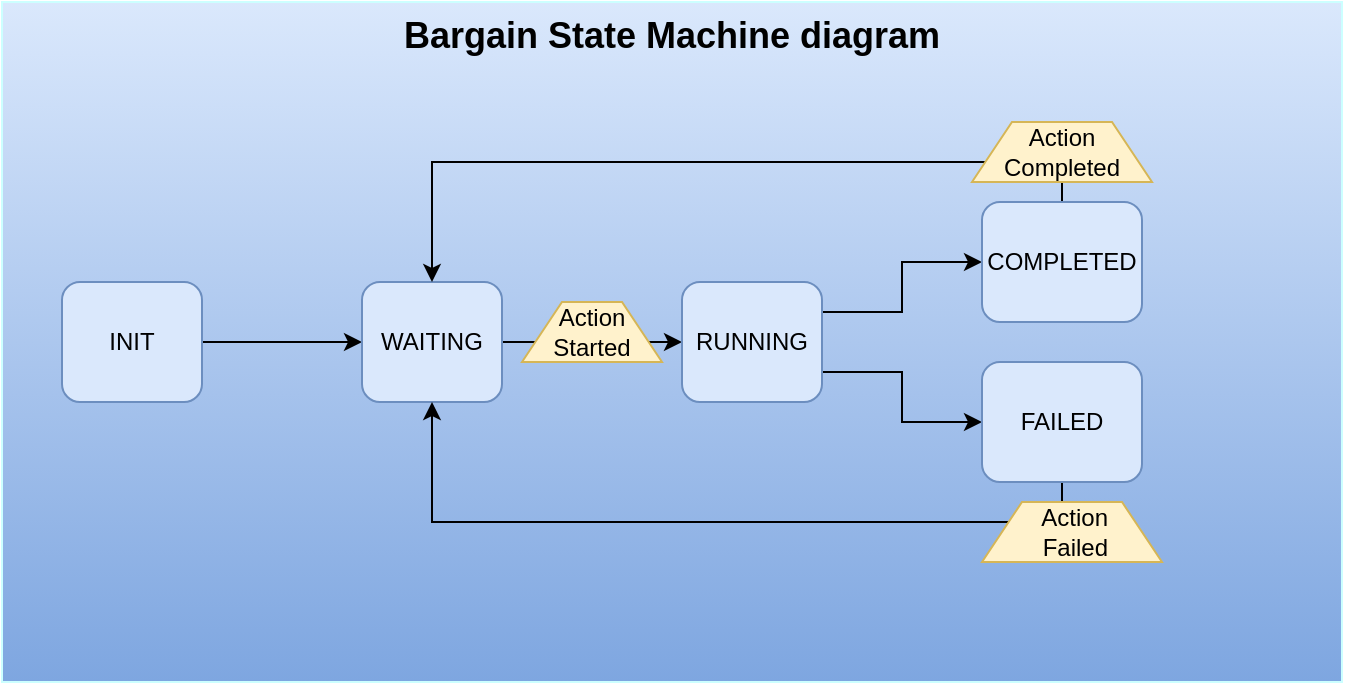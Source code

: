 <mxfile version="14.1.9" type="device"><diagram id="r6MUFFTYfA2SfRDi2yVr" name="Page-1"><mxGraphModel dx="960" dy="588" grid="1" gridSize="10" guides="1" tooltips="1" connect="1" arrows="1" fold="1" page="1" pageScale="1" pageWidth="827" pageHeight="1169" math="0" shadow="0"><root><mxCell id="0"/><mxCell id="1" parent="0"/><mxCell id="yYPHXoCWie2ECzUpJxa1-2" value="&lt;span style=&quot;font-size: 18px&quot;&gt;&lt;b&gt;Bargain State Machine diagram&lt;/b&gt;&lt;/span&gt;" style="rounded=0;whiteSpace=wrap;html=1;verticalAlign=top;fillColor=#dae8fc;gradientColor=#7ea6e0;strokeColor=#CCFFFF;" vertex="1" parent="1"><mxGeometry x="100" y="140" width="670" height="340" as="geometry"/></mxCell><mxCell id="yYPHXoCWie2ECzUpJxa1-8" style="edgeStyle=orthogonalEdgeStyle;rounded=0;orthogonalLoop=1;jettySize=auto;html=1;exitX=1;exitY=0.5;exitDx=0;exitDy=0;entryX=0;entryY=0.5;entryDx=0;entryDy=0;" edge="1" parent="1" source="yYPHXoCWie2ECzUpJxa1-3" target="yYPHXoCWie2ECzUpJxa1-4"><mxGeometry relative="1" as="geometry"/></mxCell><mxCell id="yYPHXoCWie2ECzUpJxa1-3" value="INIT" style="rounded=1;whiteSpace=wrap;html=1;fillColor=#dae8fc;strokeColor=#6c8ebf;" vertex="1" parent="1"><mxGeometry x="130" y="280" width="70" height="60" as="geometry"/></mxCell><mxCell id="yYPHXoCWie2ECzUpJxa1-9" style="edgeStyle=orthogonalEdgeStyle;rounded=0;orthogonalLoop=1;jettySize=auto;html=1;exitX=1;exitY=0.5;exitDx=0;exitDy=0;entryX=0;entryY=0.5;entryDx=0;entryDy=0;" edge="1" parent="1" source="yYPHXoCWie2ECzUpJxa1-4" target="yYPHXoCWie2ECzUpJxa1-5"><mxGeometry relative="1" as="geometry"/></mxCell><mxCell id="yYPHXoCWie2ECzUpJxa1-4" value="WAITING" style="rounded=1;whiteSpace=wrap;html=1;fillColor=#dae8fc;strokeColor=#6c8ebf;" vertex="1" parent="1"><mxGeometry x="280" y="280" width="70" height="60" as="geometry"/></mxCell><mxCell id="yYPHXoCWie2ECzUpJxa1-10" style="edgeStyle=orthogonalEdgeStyle;rounded=0;orthogonalLoop=1;jettySize=auto;html=1;exitX=1;exitY=0.25;exitDx=0;exitDy=0;entryX=0;entryY=0.5;entryDx=0;entryDy=0;" edge="1" parent="1" source="yYPHXoCWie2ECzUpJxa1-5" target="yYPHXoCWie2ECzUpJxa1-6"><mxGeometry relative="1" as="geometry"/></mxCell><mxCell id="yYPHXoCWie2ECzUpJxa1-11" style="edgeStyle=orthogonalEdgeStyle;rounded=0;orthogonalLoop=1;jettySize=auto;html=1;exitX=1;exitY=0.75;exitDx=0;exitDy=0;entryX=0;entryY=0.5;entryDx=0;entryDy=0;" edge="1" parent="1" source="yYPHXoCWie2ECzUpJxa1-5" target="yYPHXoCWie2ECzUpJxa1-7"><mxGeometry relative="1" as="geometry"/></mxCell><mxCell id="yYPHXoCWie2ECzUpJxa1-5" value="RUNNING" style="rounded=1;whiteSpace=wrap;html=1;fillColor=#dae8fc;strokeColor=#6c8ebf;" vertex="1" parent="1"><mxGeometry x="440" y="280" width="70" height="60" as="geometry"/></mxCell><mxCell id="yYPHXoCWie2ECzUpJxa1-13" style="edgeStyle=orthogonalEdgeStyle;rounded=0;orthogonalLoop=1;jettySize=auto;html=1;exitX=0.5;exitY=0;exitDx=0;exitDy=0;entryX=0.5;entryY=0;entryDx=0;entryDy=0;" edge="1" parent="1" source="yYPHXoCWie2ECzUpJxa1-6" target="yYPHXoCWie2ECzUpJxa1-4"><mxGeometry relative="1" as="geometry"/></mxCell><mxCell id="yYPHXoCWie2ECzUpJxa1-6" value="COMPLETED" style="rounded=1;whiteSpace=wrap;html=1;fillColor=#dae8fc;strokeColor=#6c8ebf;" vertex="1" parent="1"><mxGeometry x="590" y="240" width="80" height="60" as="geometry"/></mxCell><mxCell id="yYPHXoCWie2ECzUpJxa1-12" style="edgeStyle=orthogonalEdgeStyle;rounded=0;orthogonalLoop=1;jettySize=auto;html=1;exitX=0.5;exitY=1;exitDx=0;exitDy=0;entryX=0.5;entryY=1;entryDx=0;entryDy=0;" edge="1" parent="1" source="yYPHXoCWie2ECzUpJxa1-7" target="yYPHXoCWie2ECzUpJxa1-4"><mxGeometry relative="1" as="geometry"/></mxCell><mxCell id="yYPHXoCWie2ECzUpJxa1-7" value="FAILED" style="rounded=1;whiteSpace=wrap;html=1;fillColor=#dae8fc;strokeColor=#6c8ebf;" vertex="1" parent="1"><mxGeometry x="590" y="320" width="80" height="60" as="geometry"/></mxCell><mxCell id="yYPHXoCWie2ECzUpJxa1-15" value="Action Completed" style="shape=trapezoid;perimeter=trapezoidPerimeter;whiteSpace=wrap;html=1;fixedSize=1;fillColor=#fff2cc;strokeColor=#d6b656;" vertex="1" parent="1"><mxGeometry x="585" y="200" width="90" height="30" as="geometry"/></mxCell><mxCell id="yYPHXoCWie2ECzUpJxa1-16" value="&amp;nbsp; &amp;nbsp; Action&amp;nbsp; &amp;nbsp; &amp;nbsp;Failed" style="shape=trapezoid;perimeter=trapezoidPerimeter;whiteSpace=wrap;html=1;fixedSize=1;fillColor=#fff2cc;strokeColor=#d6b656;" vertex="1" parent="1"><mxGeometry x="590" y="390" width="90" height="30" as="geometry"/></mxCell><mxCell id="yYPHXoCWie2ECzUpJxa1-17" value="Action Started" style="shape=trapezoid;perimeter=trapezoidPerimeter;whiteSpace=wrap;html=1;fixedSize=1;fillColor=#fff2cc;strokeColor=#d6b656;" vertex="1" parent="1"><mxGeometry x="360" y="290" width="70" height="30" as="geometry"/></mxCell></root></mxGraphModel></diagram></mxfile>